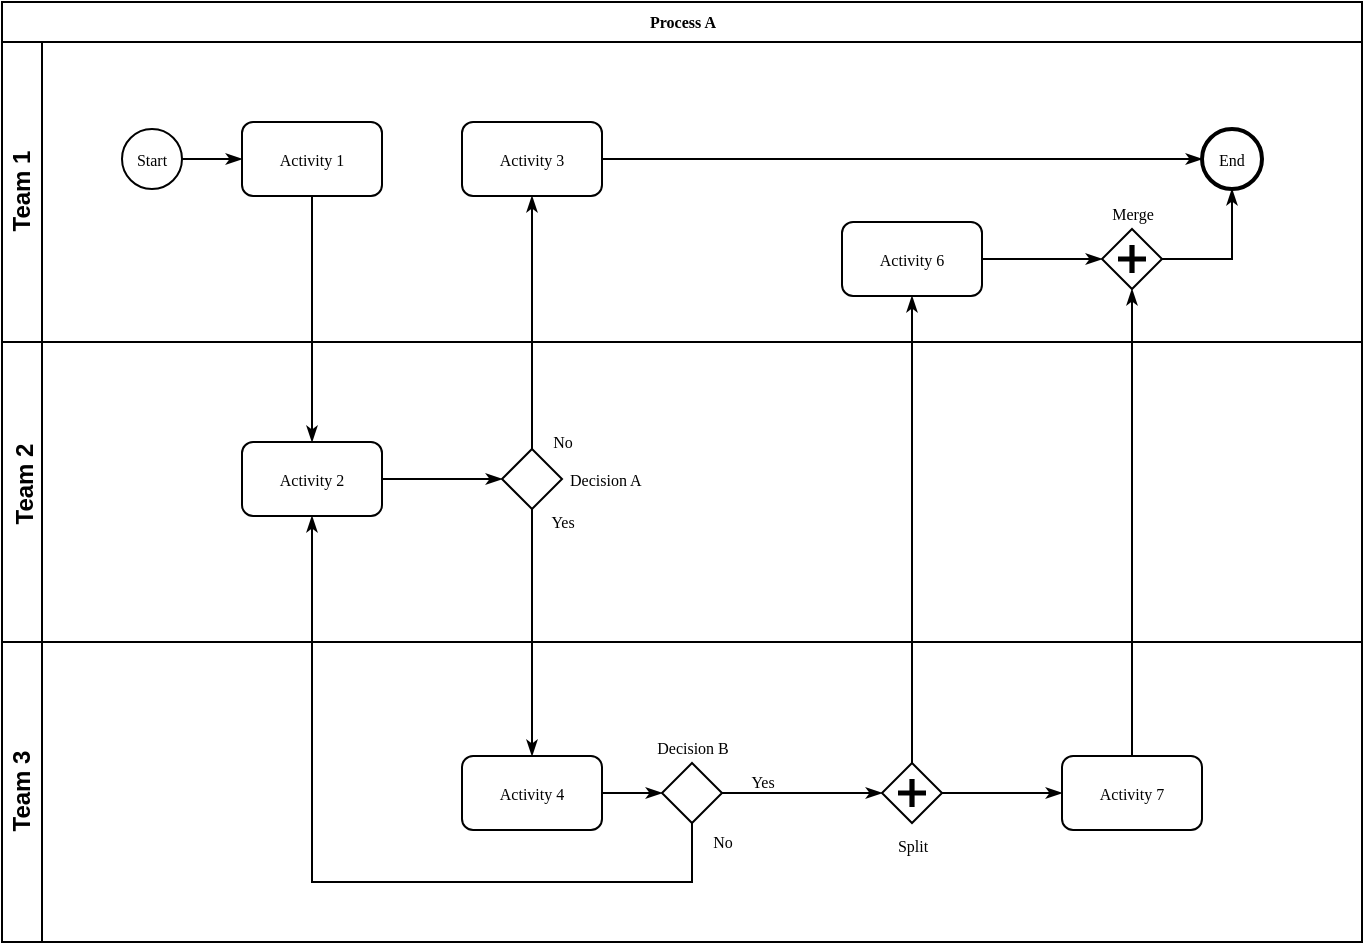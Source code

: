 <mxfile version="22.0.2" type="device" pages="6">
  <diagram name="Process A" id="c7488fd3-1785-93aa-aadb-54a6760d102a">
    <mxGraphModel dx="1432" dy="1186" grid="1" gridSize="10" guides="1" tooltips="1" connect="1" arrows="1" fold="1" page="1" pageScale="1" pageWidth="1100" pageHeight="850" background="none" math="0" shadow="0">
      <root>
        <object label="" kind="Process" id="0">
          <mxCell />
        </object>
        <object label="" kind="Participant" id="1">
          <mxCell parent="0" />
        </object>
        <object label="Process A" page-element="true" documentation="../README.md" path="./${base-uri}flow" id="2b4e8129b02d487f-1">
          <mxCell style="swimlane;html=1;childLayout=stackLayout;horizontal=1;startSize=20;horizontalStack=0;rounded=0;shadow=0;labelBackgroundColor=none;strokeWidth=1;fontFamily=Verdana;fontSize=8;align=center;" parent="1" vertex="1">
            <mxGeometry x="180" y="70" width="680" height="470" as="geometry" />
          </mxCell>
        </object>
        <object label="Team 1" kind="Participant" id="2b4e8129b02d487f-2">
          <mxCell style="swimlane;html=1;startSize=20;horizontal=0;" parent="2b4e8129b02d487f-1" vertex="1">
            <mxGeometry y="20" width="680" height="150" as="geometry" />
          </mxCell>
        </object>
        <object label="" kind="Transition" id="2b4e8129b02d487f-18">
          <mxCell style="edgeStyle=orthogonalEdgeStyle;rounded=0;html=1;labelBackgroundColor=none;startArrow=none;startFill=0;startSize=5;endArrow=classicThin;endFill=1;endSize=5;jettySize=auto;orthogonalLoop=1;strokeWidth=1;fontFamily=Verdana;fontSize=8" parent="2b4e8129b02d487f-2" source="2b4e8129b02d487f-5" target="2b4e8129b02d487f-6" edge="1">
            <mxGeometry relative="1" as="geometry" />
          </mxCell>
        </object>
        <object label="Start" kind="Start" semantic-id="start" id="2b4e8129b02d487f-5">
          <mxCell style="ellipse;whiteSpace=wrap;html=1;rounded=0;shadow=0;labelBackgroundColor=none;strokeWidth=1;fontFamily=Verdana;fontSize=8;align=center;" parent="2b4e8129b02d487f-2" vertex="1">
            <mxGeometry x="60" y="43.5" width="30" height="30" as="geometry" />
          </mxCell>
        </object>
        <object label="Activity 1" kind="Activity" semantic-id="activity-1" tooltip="A tooltip for activity A" id="2b4e8129b02d487f-6">
          <mxCell style="rounded=1;whiteSpace=wrap;html=1;shadow=0;labelBackgroundColor=none;strokeWidth=1;fontFamily=Verdana;fontSize=8;align=center;" parent="2b4e8129b02d487f-2" vertex="1">
            <mxGeometry x="120" y="40.0" width="70" height="37" as="geometry" />
          </mxCell>
        </object>
        <object label="" kind="Transition" id="2b4e8129b02d487f-20">
          <mxCell style="edgeStyle=orthogonalEdgeStyle;rounded=0;html=1;labelBackgroundColor=none;startArrow=none;startFill=0;startSize=5;endArrow=classicThin;endFill=1;endSize=5;jettySize=auto;orthogonalLoop=1;strokeWidth=1;fontFamily=Verdana;fontSize=8;entryX=0;entryY=0.5;entryDx=0;entryDy=0;" parent="2b4e8129b02d487f-2" source="2b4e8129b02d487f-7" target="2b4e8129b02d487f-11" edge="1">
            <mxGeometry relative="1" as="geometry" />
          </mxCell>
        </object>
        <UserObject label="Activity 3" link="data:page/id,HP_1aCX3hRniy5izKEYK" kind="Process" id="2b4e8129b02d487f-7">
          <mxCell style="rounded=1;whiteSpace=wrap;html=1;shadow=0;labelBackgroundColor=none;strokeWidth=1;fontFamily=Verdana;fontSize=8;align=center;" parent="2b4e8129b02d487f-2" vertex="1">
            <mxGeometry x="230" y="40.0" width="70" height="37" as="geometry" />
          </mxCell>
        </UserObject>
        <object label="" kind="Transition" id="2b4e8129b02d487f-22">
          <mxCell style="edgeStyle=orthogonalEdgeStyle;rounded=0;html=1;entryX=0;entryY=0.5;labelBackgroundColor=none;startArrow=none;startFill=0;startSize=5;endArrow=classicThin;endFill=1;endSize=5;jettySize=auto;orthogonalLoop=1;strokeWidth=1;fontFamily=Verdana;fontSize=8" parent="2b4e8129b02d487f-2" source="2b4e8129b02d487f-9" target="2b4e8129b02d487f-10" edge="1">
            <mxGeometry relative="1" as="geometry" />
          </mxCell>
        </object>
        <object label="Activity 6" kind="Activity" id="2b4e8129b02d487f-9">
          <mxCell style="rounded=1;whiteSpace=wrap;html=1;shadow=0;labelBackgroundColor=none;strokeWidth=1;fontFamily=Verdana;fontSize=8;align=center;" parent="2b4e8129b02d487f-2" vertex="1">
            <mxGeometry x="420" y="90.0" width="70" height="37" as="geometry" />
          </mxCell>
        </object>
        <object label="" kind="Transition" id="2b4e8129b02d487f-23">
          <mxCell style="edgeStyle=orthogonalEdgeStyle;rounded=0;html=1;labelBackgroundColor=none;startArrow=none;startFill=0;startSize=5;endArrow=classicThin;endFill=1;endSize=5;jettySize=auto;orthogonalLoop=1;strokeWidth=1;fontFamily=Verdana;fontSize=8" parent="2b4e8129b02d487f-2" source="2b4e8129b02d487f-10" target="2b4e8129b02d487f-11" edge="1">
            <mxGeometry relative="1" as="geometry" />
          </mxCell>
        </object>
        <object label="Merge" kind="Gateway" id="2b4e8129b02d487f-10">
          <mxCell style="shape=mxgraph.bpmn.shape;html=1;verticalLabelPosition=top;labelBackgroundColor=#ffffff;verticalAlign=bottom;perimeter=rhombusPerimeter;background=gateway;outline=none;symbol=parallelGw;rounded=1;shadow=0;strokeWidth=1;fontFamily=Verdana;fontSize=8;align=center;labelPosition=center;" parent="2b4e8129b02d487f-2" vertex="1">
            <mxGeometry x="550" y="93.5" width="30" height="30" as="geometry" />
          </mxCell>
        </object>
        <object label="End" kind="End" semantic-id="end" id="2b4e8129b02d487f-11">
          <mxCell style="ellipse;whiteSpace=wrap;html=1;rounded=0;shadow=0;labelBackgroundColor=none;strokeWidth=2;fontFamily=Verdana;fontSize=8;align=center;" parent="2b4e8129b02d487f-2" vertex="1">
            <mxGeometry x="600" y="43.5" width="30" height="30" as="geometry" />
          </mxCell>
        </object>
        <object label="Team 2" kind="Participant" id="2b4e8129b02d487f-3">
          <mxCell style="swimlane;html=1;startSize=20;horizontal=0;spacingLeft=6;spacingTop=3;" parent="2b4e8129b02d487f-1" vertex="1">
            <mxGeometry y="170" width="680" height="150" as="geometry" />
          </mxCell>
        </object>
        <object label="" kind="Transition" id="2b4e8129b02d487f-26">
          <mxCell style="edgeStyle=orthogonalEdgeStyle;rounded=0;html=1;labelBackgroundColor=none;startArrow=none;startFill=0;startSize=5;endArrow=classicThin;endFill=1;endSize=5;jettySize=auto;orthogonalLoop=1;strokeWidth=1;fontFamily=Verdana;fontSize=8" parent="2b4e8129b02d487f-3" source="2b4e8129b02d487f-12" target="2b4e8129b02d487f-13" edge="1">
            <mxGeometry relative="1" as="geometry" />
          </mxCell>
        </object>
        <object label="Activity 2" kind="Activity" id="2b4e8129b02d487f-12">
          <mxCell style="rounded=1;whiteSpace=wrap;html=1;shadow=0;labelBackgroundColor=none;strokeWidth=1;fontFamily=Verdana;fontSize=8;align=center;" parent="2b4e8129b02d487f-3" vertex="1">
            <mxGeometry x="120" y="50.0" width="70" height="37" as="geometry" />
          </mxCell>
        </object>
        <object label="Decision A" kind="Gateway" id="2b4e8129b02d487f-13">
          <mxCell style="strokeWidth=1;html=1;shape=mxgraph.flowchart.decision;rounded=1;shadow=0;labelBackgroundColor=none;fontFamily=Verdana;fontSize=8;align=left;labelPosition=right;verticalLabelPosition=middle;verticalAlign=middle;spacingLeft=2;" parent="2b4e8129b02d487f-3" vertex="1">
            <mxGeometry x="250" y="53.5" width="30" height="30" as="geometry" />
          </mxCell>
        </object>
        <object label="Team 3" kind="flow.Participant" id="2b4e8129b02d487f-4">
          <mxCell style="swimlane;html=1;startSize=20;horizontal=0;" parent="2b4e8129b02d487f-1" vertex="1">
            <mxGeometry y="320" width="680" height="150" as="geometry" />
          </mxCell>
        </object>
        <object label="" kind="Transition" id="2b4e8129b02d487f-28">
          <mxCell style="edgeStyle=orthogonalEdgeStyle;rounded=0;html=1;labelBackgroundColor=none;startArrow=none;startFill=0;startSize=5;endArrow=classicThin;endFill=1;endSize=5;jettySize=auto;orthogonalLoop=1;strokeWidth=1;fontFamily=Verdana;fontSize=8;" parent="2b4e8129b02d487f-4" source="2b4e8129b02d487f-14" target="2b4e8129b02d487f-15" edge="1">
            <mxGeometry relative="1" as="geometry" />
          </mxCell>
        </object>
        <object label="Activity 4" kind="Activity" id="2b4e8129b02d487f-14">
          <mxCell style="rounded=1;whiteSpace=wrap;html=1;shadow=0;labelBackgroundColor=none;strokeWidth=1;fontFamily=Verdana;fontSize=8;align=center;" parent="2b4e8129b02d487f-4" vertex="1">
            <mxGeometry x="230" y="57.0" width="70" height="37" as="geometry" />
          </mxCell>
        </object>
        <object label="Yes" kind="Transition" id="2b4e8129b02d487f-29">
          <mxCell style="edgeStyle=orthogonalEdgeStyle;rounded=0;html=1;entryX=0;entryY=0.5;labelBackgroundColor=none;startArrow=none;startFill=0;startSize=5;endArrow=classicThin;endFill=1;endSize=5;jettySize=auto;orthogonalLoop=1;strokeWidth=1;fontFamily=Verdana;fontSize=8" parent="2b4e8129b02d487f-4" source="2b4e8129b02d487f-15" target="2b4e8129b02d487f-16" edge="1">
            <mxGeometry x="-0.501" y="6" relative="1" as="geometry">
              <mxPoint as="offset" />
            </mxGeometry>
          </mxCell>
        </object>
        <object label="Decision B" kind="Gateway" id="2b4e8129b02d487f-15">
          <mxCell style="strokeWidth=1;html=1;shape=mxgraph.flowchart.decision;rounded=1;shadow=0;labelBackgroundColor=none;fontFamily=Verdana;fontSize=8;align=center;labelPosition=center;verticalLabelPosition=top;verticalAlign=bottom;" parent="2b4e8129b02d487f-4" vertex="1">
            <mxGeometry x="330" y="60.5" width="30" height="30" as="geometry" />
          </mxCell>
        </object>
        <object label="" kind="Transition" id="2b4e8129b02d487f-30">
          <mxCell style="edgeStyle=orthogonalEdgeStyle;rounded=0;html=1;labelBackgroundColor=none;startArrow=none;startFill=0;startSize=5;endArrow=classicThin;endFill=1;endSize=5;jettySize=auto;orthogonalLoop=1;strokeColor=#000000;strokeWidth=1;fontFamily=Verdana;fontSize=8;fontColor=#000000;" parent="2b4e8129b02d487f-4" source="2b4e8129b02d487f-16" target="2b4e8129b02d487f-17" edge="1">
            <mxGeometry relative="1" as="geometry" />
          </mxCell>
        </object>
        <object label="Split" kind="Gateway" id="2b4e8129b02d487f-16">
          <mxCell style="shape=mxgraph.bpmn.shape;html=1;verticalLabelPosition=bottom;labelBackgroundColor=#ffffff;verticalAlign=top;perimeter=rhombusPerimeter;background=gateway;outline=none;symbol=parallelGw;rounded=1;shadow=0;strokeWidth=1;fontFamily=Verdana;fontSize=8;align=center;" parent="2b4e8129b02d487f-4" vertex="1">
            <mxGeometry x="440" y="60.5" width="30" height="30" as="geometry" />
          </mxCell>
        </object>
        <object label="Activity 7" kind="Activity" id="2b4e8129b02d487f-17">
          <mxCell style="rounded=1;whiteSpace=wrap;html=1;shadow=0;labelBackgroundColor=none;strokeWidth=1;fontFamily=Verdana;fontSize=8;align=center;" parent="2b4e8129b02d487f-4" vertex="1">
            <mxGeometry x="530" y="57" width="70" height="37" as="geometry" />
          </mxCell>
        </object>
        <object label="" kind="Transition" id="2b4e8129b02d487f-24">
          <mxCell style="edgeStyle=orthogonalEdgeStyle;rounded=0;html=1;labelBackgroundColor=none;startArrow=none;startFill=0;startSize=5;endArrow=classicThin;endFill=1;endSize=5;jettySize=auto;orthogonalLoop=1;strokeWidth=1;fontFamily=Verdana;fontSize=8" parent="2b4e8129b02d487f-1" source="2b4e8129b02d487f-6" target="2b4e8129b02d487f-12" edge="1">
            <mxGeometry relative="1" as="geometry" />
          </mxCell>
        </object>
        <object label="No" kind="Transition" id="2b4e8129b02d487f-25">
          <mxCell style="edgeStyle=orthogonalEdgeStyle;rounded=0;html=1;labelBackgroundColor=none;startArrow=none;startFill=0;startSize=5;endArrow=classicThin;endFill=1;endSize=5;jettySize=auto;orthogonalLoop=1;strokeWidth=1;fontFamily=Verdana;fontSize=8" parent="2b4e8129b02d487f-1" source="2b4e8129b02d487f-13" target="2b4e8129b02d487f-7" edge="1">
            <mxGeometry x="-0.936" y="-15" relative="1" as="geometry">
              <mxPoint as="offset" />
            </mxGeometry>
          </mxCell>
        </object>
        <object label="Yes" kind="Transition" id="2b4e8129b02d487f-27">
          <mxCell style="edgeStyle=orthogonalEdgeStyle;rounded=0;html=1;labelBackgroundColor=none;startArrow=none;startFill=0;startSize=5;endArrow=classicThin;endFill=1;endSize=5;jettySize=auto;orthogonalLoop=1;strokeWidth=1;fontFamily=Verdana;fontSize=8" parent="2b4e8129b02d487f-1" source="2b4e8129b02d487f-13" target="2b4e8129b02d487f-14" edge="1">
            <mxGeometry x="-0.895" y="15" relative="1" as="geometry">
              <mxPoint as="offset" />
            </mxGeometry>
          </mxCell>
        </object>
        <object label="" kind="Transition" id="2b4e8129b02d487f-31">
          <mxCell style="edgeStyle=orthogonalEdgeStyle;rounded=0;html=1;entryX=0.5;entryY=1;labelBackgroundColor=none;startArrow=none;startFill=0;startSize=5;endArrow=classicThin;endFill=1;endSize=5;jettySize=auto;orthogonalLoop=1;strokeWidth=1;fontFamily=Verdana;fontSize=8" parent="2b4e8129b02d487f-1" source="2b4e8129b02d487f-17" target="2b4e8129b02d487f-10" edge="1">
            <mxGeometry relative="1" as="geometry" />
          </mxCell>
        </object>
        <object label="No" kind="Transition" id="2b4e8129b02d487f-32">
          <mxCell style="edgeStyle=orthogonalEdgeStyle;rounded=0;html=1;labelBackgroundColor=none;startArrow=none;startFill=0;startSize=5;endArrow=classicThin;endFill=1;endSize=5;jettySize=auto;orthogonalLoop=1;strokeWidth=1;fontFamily=Verdana;fontSize=8" parent="2b4e8129b02d487f-1" source="2b4e8129b02d487f-15" target="2b4e8129b02d487f-12" edge="1">
            <mxGeometry x="-0.953" y="15" relative="1" as="geometry">
              <Array as="points">
                <mxPoint x="345" y="440" />
                <mxPoint x="155" y="440" />
              </Array>
              <mxPoint as="offset" />
            </mxGeometry>
          </mxCell>
        </object>
        <object label="" kind="Transition" id="2b4e8129b02d487f-33">
          <mxCell style="edgeStyle=orthogonalEdgeStyle;rounded=0;html=1;labelBackgroundColor=none;startArrow=none;startFill=0;startSize=5;endArrow=classicThin;endFill=1;endSize=5;jettySize=auto;orthogonalLoop=1;strokeWidth=1;fontFamily=Verdana;fontSize=8" parent="2b4e8129b02d487f-1" source="2b4e8129b02d487f-16" target="2b4e8129b02d487f-9" edge="1">
            <mxGeometry relative="1" as="geometry" />
          </mxCell>
        </object>
      </root>
    </mxGraphModel>
  </diagram>
  <diagram id="HP_1aCX3hRniy5izKEYK" name="Activity 3">
    <mxGraphModel dx="1432" dy="1186" grid="1" gridSize="10" guides="1" tooltips="1" connect="1" arrows="1" fold="1" page="1" pageScale="1" pageWidth="850" pageHeight="1100" math="0" shadow="0">
      <root>
        <object label="" root-page="false" id="0">
          <mxCell />
        </object>
        <mxCell id="1" parent="0" />
        <object label="" kind="Transition" id="nyDErOf45Nq0Kb2UPtJH-4">
          <mxCell style="edgeStyle=orthogonalEdgeStyle;rounded=0;orthogonalLoop=1;jettySize=auto;html=1;" parent="1" source="nyDErOf45Nq0Kb2UPtJH-1" target="nyDErOf45Nq0Kb2UPtJH-3" edge="1">
            <mxGeometry relative="1" as="geometry" />
          </mxCell>
        </object>
        <object label="Step 3.1" kind="Activity" id="nyDErOf45Nq0Kb2UPtJH-1">
          <mxCell style="rounded=1;whiteSpace=wrap;html=1;" parent="1" vertex="1">
            <mxGeometry x="40" y="40" width="120" height="60" as="geometry" />
          </mxCell>
        </object>
        <object label="Step 3.3" kind="Activity" id="nyDErOf45Nq0Kb2UPtJH-2">
          <mxCell style="rounded=1;whiteSpace=wrap;html=1;" parent="1" vertex="1">
            <mxGeometry x="360" y="40" width="120" height="60" as="geometry" />
          </mxCell>
        </object>
        <object label="" kind="Transition" id="nyDErOf45Nq0Kb2UPtJH-5">
          <mxCell style="edgeStyle=orthogonalEdgeStyle;rounded=0;orthogonalLoop=1;jettySize=auto;html=1;entryX=0;entryY=0.5;entryDx=0;entryDy=0;" parent="1" source="nyDErOf45Nq0Kb2UPtJH-3" target="nyDErOf45Nq0Kb2UPtJH-2" edge="1">
            <mxGeometry relative="1" as="geometry" />
          </mxCell>
        </object>
        <object label="Step 3.2" kind="Activity" id="nyDErOf45Nq0Kb2UPtJH-3">
          <mxCell style="rounded=1;whiteSpace=wrap;html=1;" parent="1" vertex="1">
            <mxGeometry x="200" y="40" width="120" height="60" as="geometry" />
          </mxCell>
        </object>
      </root>
    </mxGraphModel>
  </diagram>
  <diagram id="CjDmQQKW9V1XcvQa9ZsA" name="Artifacts">
    <mxGraphModel dx="1432" dy="1186" grid="1" gridSize="10" guides="1" tooltips="1" connect="1" arrows="1" fold="1" page="1" pageScale="1" pageWidth="850" pageHeight="1100" math="0" shadow="0">
      <root>
        <mxCell id="0" />
        <mxCell id="1" parent="0" />
        <object label="Artifact Domain A" kind="ArtifactDomain" semantic-id="artifact-domain-a" id="cByCwUOClJg5Yau2NZB3-1">
          <mxCell style="swimlane;" vertex="1" parent="1">
            <mxGeometry x="250" y="270" width="400" height="200" as="geometry" />
          </mxCell>
        </object>
        <object label="Artifact A" kind="Artifact" id="cByCwUOClJg5Yau2NZB3-2">
          <mxCell style="rounded=1;whiteSpace=wrap;html=1;" vertex="1" parent="cByCwUOClJg5Yau2NZB3-1">
            <mxGeometry x="30" y="60" width="120" height="60" as="geometry" />
          </mxCell>
        </object>
        <UserObject label="Artifact Sub-Domain" link="data:page/id,y-YPj45Ua2GB5YJe6E-R" kind="ArtifactDomain" semantic-id="sub-domain" id="AAw97oXMujgNyUGb2b4R-1">
          <mxCell style="rounded=1;whiteSpace=wrap;html=1;movable=1;resizable=1;rotatable=1;deletable=1;editable=1;locked=0;connectable=1;" vertex="1" parent="cByCwUOClJg5Yau2NZB3-1">
            <mxGeometry x="30" y="130" width="120" height="60" as="geometry" />
          </mxCell>
        </UserObject>
        <UserObject label="Included Artifacts" link="data:page/id,PfZG0H1dGpIPP0U7fvvW" id="6ht4WDEyRxpKrAJJ_r1n-1">
          <mxCell style="rounded=1;whiteSpace=wrap;html=1;" vertex="1" parent="cByCwUOClJg5Yau2NZB3-1">
            <mxGeometry x="190" y="130" width="120" height="60" as="geometry" />
          </mxCell>
        </UserObject>
      </root>
    </mxGraphModel>
  </diagram>
  <diagram id="y-YPj45Ua2GB5YJe6E-R" name="Artifact Sub-Domain A">
    <mxGraphModel dx="1432" dy="1186" grid="1" gridSize="10" guides="1" tooltips="1" connect="1" arrows="1" fold="1" page="1" pageScale="1" pageWidth="850" pageHeight="1100" math="0" shadow="0">
      <root>
        <object label="" id="0">
          <mxCell />
        </object>
        <mxCell id="1" parent="0" />
        <object label="Artifact B" kind="Artifact" id="ljZl0MVD8wI277NgNh7l-1">
          <mxCell style="rounded=1;whiteSpace=wrap;html=1;" vertex="1" parent="1">
            <mxGeometry x="360" y="570" width="120" height="60" as="geometry" />
          </mxCell>
        </object>
      </root>
    </mxGraphModel>
  </diagram>
  <diagram id="PfZG0H1dGpIPP0U7fvvW" name="Included Artfacts">
    <mxGraphModel dx="1432" dy="1186" grid="1" gridSize="10" guides="1" tooltips="1" connect="1" arrows="1" fold="1" page="1" pageScale="1" pageWidth="850" pageHeight="1100" math="0" shadow="0">
      <root>
        <mxCell id="0" />
        <mxCell id="1" parent="0" />
        <object label="Artifact C" kind="Artifact" id="0I0eEHDioFlxggYX5Yhw-1">
          <mxCell style="rounded=1;whiteSpace=wrap;html=1;" vertex="1" parent="1">
            <mxGeometry x="360" y="570" width="120" height="60" as="geometry" />
          </mxCell>
        </object>
      </root>
    </mxGraphModel>
  </diagram>
  <diagram id="CEzB4a1rhARxxh9ghoYU" name="Referenced">
    <mxGraphModel dx="1432" dy="1186" grid="1" gridSize="10" guides="1" tooltips="1" connect="1" arrows="1" fold="1" page="1" pageScale="1" pageWidth="850" pageHeight="1100" math="0" shadow="0">
      <root>
        <mxCell id="0" />
        <mxCell id="1" parent="0" />
        <object label="Sub-domain ref" ref-id="artifacts/artifact-domain-a/sub-domain" id="m0SZzcYhVNYCELn4hINv-1">
          <mxCell style="swimlane;" vertex="1" parent="1">
            <mxGeometry x="320" y="500" width="200" height="200" as="geometry" />
          </mxCell>
        </object>
        <object label="Artifact D" kind="Artifact" id="m0SZzcYhVNYCELn4hINv-2">
          <mxCell style="rounded=0;whiteSpace=wrap;html=1;" vertex="1" parent="m0SZzcYhVNYCELn4hINv-1">
            <mxGeometry x="40" y="70" width="120" height="60" as="geometry" />
          </mxCell>
        </object>
      </root>
    </mxGraphModel>
  </diagram>
</mxfile>
